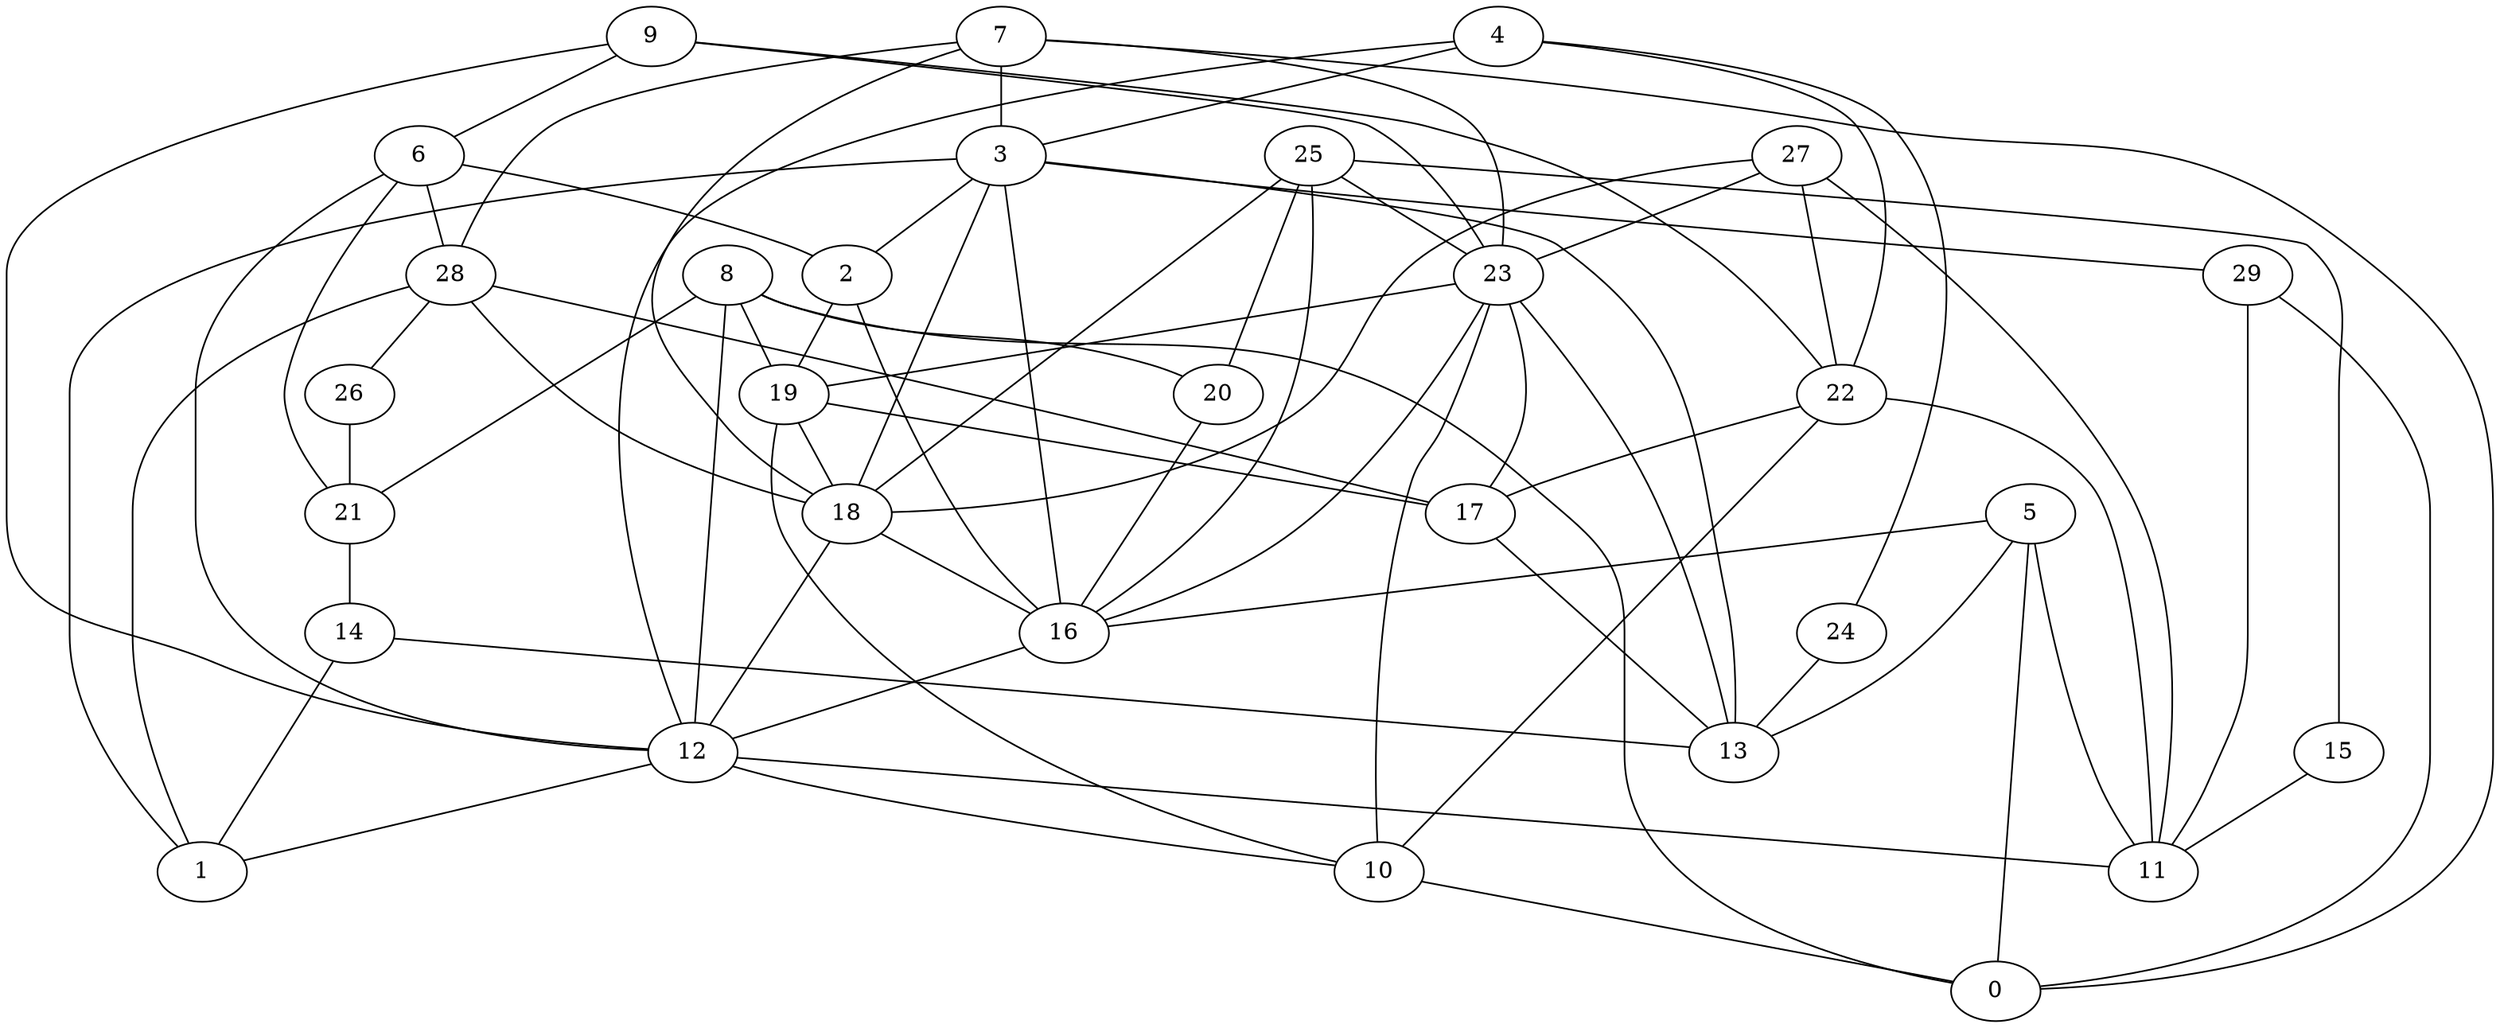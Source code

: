 digraph GG_graph {

subgraph G_graph {
edge [color = black]
"29" -> "0" [dir = none]
"15" -> "11" [dir = none]
"22" -> "17" [dir = none]
"9" -> "6" [dir = none]
"27" -> "23" [dir = none]
"19" -> "18" [dir = none]
"19" -> "10" [dir = none]
"23" -> "13" [dir = none]
"23" -> "16" [dir = none]
"4" -> "22" [dir = none]
"4" -> "24" [dir = none]
"4" -> "12" [dir = none]
"12" -> "11" [dir = none]
"12" -> "1" [dir = none]
"16" -> "12" [dir = none]
"6" -> "2" [dir = none]
"6" -> "21" [dir = none]
"8" -> "21" [dir = none]
"8" -> "12" [dir = none]
"8" -> "19" [dir = none]
"26" -> "21" [dir = none]
"14" -> "13" [dir = none]
"25" -> "20" [dir = none]
"25" -> "16" [dir = none]
"5" -> "0" [dir = none]
"10" -> "0" [dir = none]
"7" -> "3" [dir = none]
"7" -> "0" [dir = none]
"28" -> "18" [dir = none]
"27" -> "11" [dir = none]
"29" -> "11" [dir = none]
"3" -> "29" [dir = none]
"23" -> "19" [dir = none]
"23" -> "10" [dir = none]
"19" -> "17" [dir = none]
"25" -> "15" [dir = none]
"14" -> "1" [dir = none]
"12" -> "10" [dir = none]
"27" -> "18" [dir = none]
"27" -> "22" [dir = none]
"25" -> "23" [dir = none]
"6" -> "28" [dir = none]
"7" -> "28" [dir = none]
"20" -> "16" [dir = none]
"8" -> "20" [dir = none]
"28" -> "1" [dir = none]
"8" -> "0" [dir = none]
"18" -> "16" [dir = none]
"6" -> "12" [dir = none]
"3" -> "2" [dir = none]
"21" -> "14" [dir = none]
"24" -> "13" [dir = none]
"23" -> "17" [dir = none]
"3" -> "13" [dir = none]
"28" -> "26" [dir = none]
"9" -> "23" [dir = none]
"5" -> "16" [dir = none]
"7" -> "23" [dir = none]
"7" -> "18" [dir = none]
"28" -> "17" [dir = none]
"4" -> "3" [dir = none]
"3" -> "16" [dir = none]
"2" -> "16" [dir = none]
"2" -> "19" [dir = none]
"9" -> "12" [dir = none]
"22" -> "11" [dir = none]
"3" -> "1" [dir = none]
"5" -> "11" [dir = none]
"9" -> "22" [dir = none]
"3" -> "18" [dir = none]
"17" -> "13" [dir = none]
"18" -> "12" [dir = none]
"25" -> "18" [dir = none]
"5" -> "13" [dir = none]
"22" -> "10" [dir = none]
}

}
